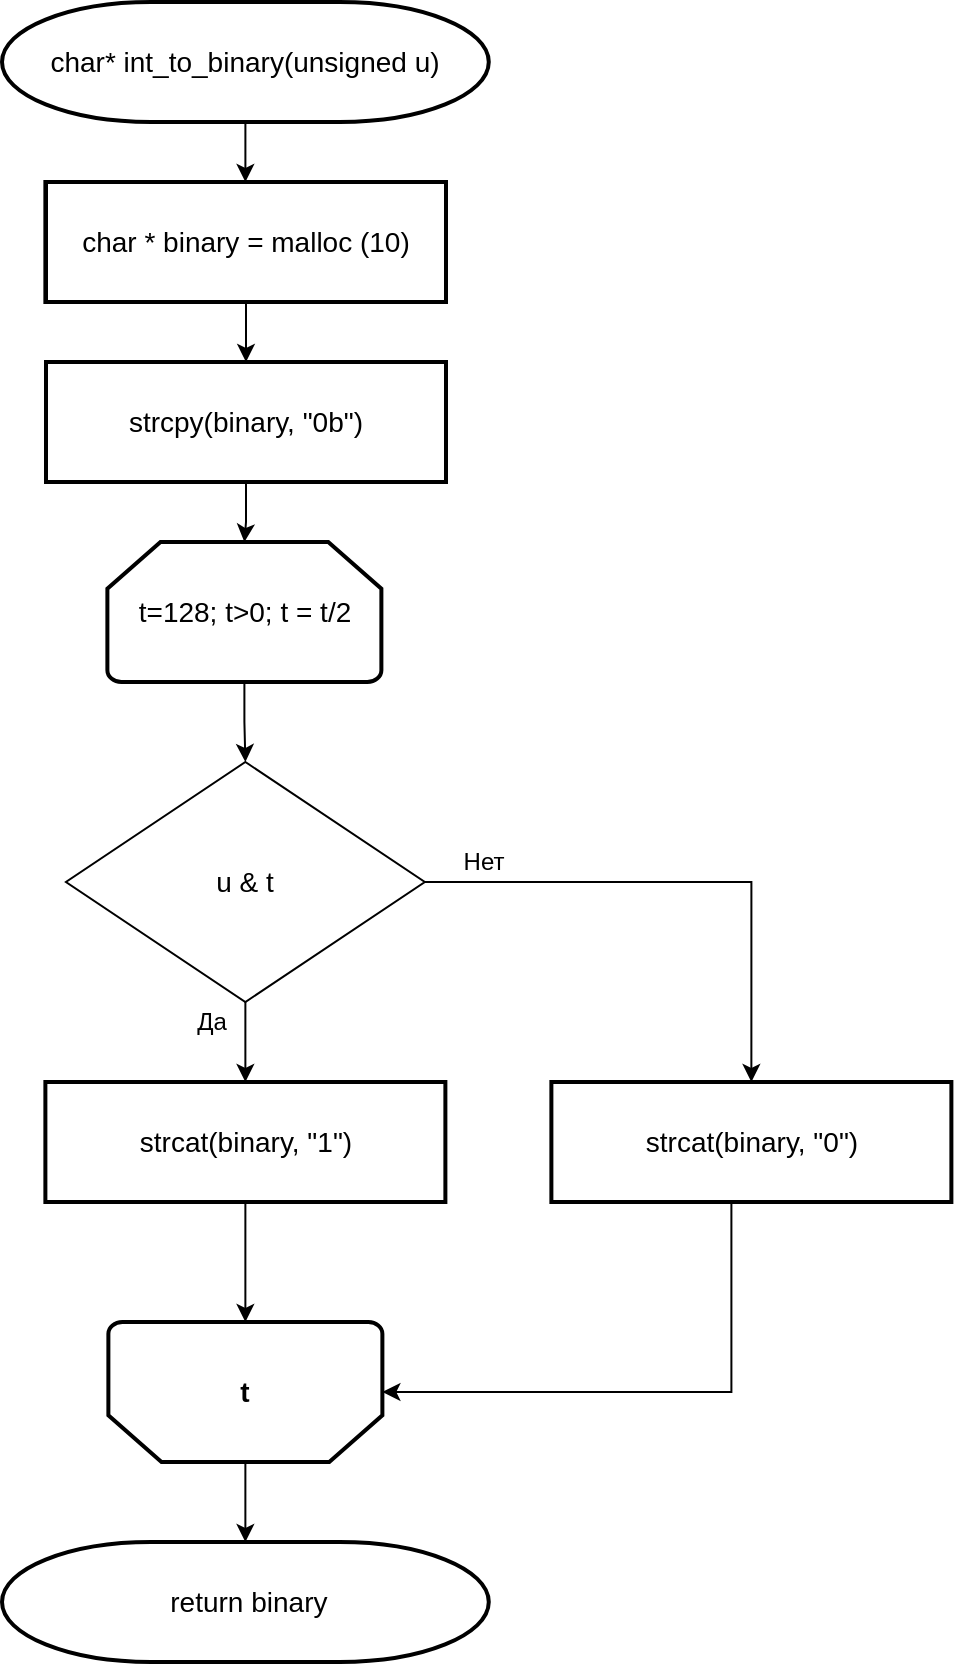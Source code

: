 <mxfile version="18.1.3" type="device" pages="4"><diagram id="RZBlCeHaIgd262HHwScz" name="Страница 4"><mxGraphModel dx="1930" dy="1858" grid="1" gridSize="10" guides="1" tooltips="1" connect="1" arrows="1" fold="1" page="1" pageScale="1" pageWidth="827" pageHeight="1169" math="0" shadow="0"><root><mxCell id="0"/><mxCell id="1" parent="0"/><mxCell id="jhAhyyFqpta1MqtW3xK4-3" value="" style="edgeStyle=orthogonalEdgeStyle;rounded=0;orthogonalLoop=1;jettySize=auto;html=1;" parent="1" source="-6PUoOLG6baFiOi4axAw-1" target="_v_wJwqDOhuebz1ksOa2-1" edge="1"><mxGeometry relative="1" as="geometry"/></mxCell><mxCell id="-6PUoOLG6baFiOi4axAw-1" value="&lt;font style=&quot;font-size: 14px&quot;&gt;char* int_to_binary(unsigned u)&lt;/font&gt;" style="strokeWidth=2;html=1;shape=mxgraph.flowchart.terminator;whiteSpace=wrap;" parent="1" vertex="1"><mxGeometry x="-535" y="-1120" width="243.39" height="60" as="geometry"/></mxCell><mxCell id="_v_wJwqDOhuebz1ksOa2-1" value="&lt;span style=&quot;font-size: 14px;&quot;&gt;char * binary = malloc (10)&lt;/span&gt;" style="whiteSpace=wrap;html=1;strokeWidth=2;align=center;" parent="1" vertex="1"><mxGeometry x="-513.31" y="-1030" width="200" height="60" as="geometry"/></mxCell><mxCell id="OI60DoisVA0e3efm9KWi-8" style="edgeStyle=orthogonalEdgeStyle;rounded=0;orthogonalLoop=1;jettySize=auto;html=1;entryX=0.5;entryY=0;entryDx=0;entryDy=0;fontSize=14;" parent="1" source="OI60DoisVA0e3efm9KWi-1" target="OI60DoisVA0e3efm9KWi-4" edge="1"><mxGeometry relative="1" as="geometry"/></mxCell><mxCell id="OI60DoisVA0e3efm9KWi-9" style="edgeStyle=orthogonalEdgeStyle;rounded=0;orthogonalLoop=1;jettySize=auto;html=1;entryX=0.5;entryY=0;entryDx=0;entryDy=0;fontSize=14;" parent="1" source="OI60DoisVA0e3efm9KWi-1" target="OI60DoisVA0e3efm9KWi-3" edge="1"><mxGeometry relative="1" as="geometry"/></mxCell><mxCell id="OI60DoisVA0e3efm9KWi-1" value="&lt;font style=&quot;font-size: 14px&quot;&gt;u &amp;amp; t&lt;/font&gt;" style="rhombus;whiteSpace=wrap;html=1;" parent="1" vertex="1"><mxGeometry x="-503.03" y="-740" width="179.44" height="120" as="geometry"/></mxCell><mxCell id="veVB0_XhEHEb5qYwjJTQ-8" value="" style="edgeStyle=orthogonalEdgeStyle;rounded=0;orthogonalLoop=1;jettySize=auto;html=1;fontSize=14;" parent="1" source="OI60DoisVA0e3efm9KWi-2" target="veVB0_XhEHEb5qYwjJTQ-7" edge="1"><mxGeometry relative="1" as="geometry"/></mxCell><mxCell id="OI60DoisVA0e3efm9KWi-2" value="&lt;span style=&quot;font-size: 14px;&quot;&gt;char * binary = malloc (10)&lt;/span&gt;" style="whiteSpace=wrap;html=1;strokeWidth=2;align=center;" parent="1" vertex="1"><mxGeometry x="-513.0" y="-1030" width="200" height="60" as="geometry"/></mxCell><mxCell id="OI60DoisVA0e3efm9KWi-10" style="edgeStyle=orthogonalEdgeStyle;rounded=0;orthogonalLoop=1;jettySize=auto;html=1;entryX=0.5;entryY=1;entryDx=0;entryDy=0;entryPerimeter=0;fontSize=14;" parent="1" source="OI60DoisVA0e3efm9KWi-3" target="OI60DoisVA0e3efm9KWi-6" edge="1"><mxGeometry relative="1" as="geometry"/></mxCell><mxCell id="OI60DoisVA0e3efm9KWi-3" value="&lt;span style=&quot;font-size: 14px;&quot;&gt;strcat(binary, &quot;1&quot;)&lt;/span&gt;" style="whiteSpace=wrap;html=1;strokeWidth=2;align=center;" parent="1" vertex="1"><mxGeometry x="-513.31" y="-580" width="200" height="60" as="geometry"/></mxCell><mxCell id="OI60DoisVA0e3efm9KWi-11" style="edgeStyle=orthogonalEdgeStyle;rounded=0;orthogonalLoop=1;jettySize=auto;html=1;entryX=0;entryY=0.5;entryDx=0;entryDy=0;entryPerimeter=0;fontSize=14;" parent="1" source="OI60DoisVA0e3efm9KWi-4" target="OI60DoisVA0e3efm9KWi-6" edge="1"><mxGeometry relative="1" as="geometry"><Array as="points"><mxPoint x="-170.31" y="-425"/></Array></mxGeometry></mxCell><mxCell id="OI60DoisVA0e3efm9KWi-4" value="&lt;span style=&quot;font-size: 14px;&quot;&gt;strcat(binary, &quot;0&quot;)&lt;/span&gt;" style="whiteSpace=wrap;html=1;strokeWidth=2;align=center;" parent="1" vertex="1"><mxGeometry x="-260.31" y="-580" width="200" height="60" as="geometry"/></mxCell><mxCell id="veVB0_XhEHEb5qYwjJTQ-6" value="" style="edgeStyle=orthogonalEdgeStyle;rounded=0;orthogonalLoop=1;jettySize=auto;html=1;fontSize=14;" parent="1" source="OI60DoisVA0e3efm9KWi-6" target="veVB0_XhEHEb5qYwjJTQ-5" edge="1"><mxGeometry relative="1" as="geometry"/></mxCell><mxCell id="OI60DoisVA0e3efm9KWi-6" value="&lt;span style=&quot;font-size: 14px&quot;&gt;&lt;b&gt;t&lt;/b&gt;&lt;/span&gt;" style="strokeWidth=2;html=1;shape=mxgraph.flowchart.loop_limit;whiteSpace=wrap;direction=west;" parent="1" vertex="1"><mxGeometry x="-481.81" y="-460" width="137" height="70" as="geometry"/></mxCell><mxCell id="OI60DoisVA0e3efm9KWi-12" value="" style="edgeStyle=orthogonalEdgeStyle;rounded=0;orthogonalLoop=1;jettySize=auto;html=1;fontSize=14;" parent="1" source="OI60DoisVA0e3efm9KWi-7" target="OI60DoisVA0e3efm9KWi-1" edge="1"><mxGeometry relative="1" as="geometry"/></mxCell><mxCell id="OI60DoisVA0e3efm9KWi-7" value="&lt;span style=&quot;font-size: 14px;&quot;&gt;t=128; t&amp;gt;0; t = t/2&lt;/span&gt;" style="strokeWidth=2;html=1;shape=mxgraph.flowchart.loop_limit;whiteSpace=wrap;" parent="1" vertex="1"><mxGeometry x="-482.31" y="-850" width="137" height="70" as="geometry"/></mxCell><mxCell id="isHU84wvp9DZSyyipATS-1" value="Нет" style="text;html=1;strokeColor=none;fillColor=none;align=center;verticalAlign=middle;whiteSpace=wrap;rounded=0;" parent="1" vertex="1"><mxGeometry x="-313.62" y="-700" width="40" height="20" as="geometry"/></mxCell><mxCell id="veVB0_XhEHEb5qYwjJTQ-1" value="Да" style="text;html=1;strokeColor=none;fillColor=none;align=center;verticalAlign=middle;whiteSpace=wrap;rounded=0;" parent="1" vertex="1"><mxGeometry x="-450.31" y="-620" width="40" height="20" as="geometry"/></mxCell><mxCell id="veVB0_XhEHEb5qYwjJTQ-5" value="&lt;font style=&quot;font-size: 14px&quot;&gt;&amp;nbsp;return binary&lt;/font&gt;" style="strokeWidth=2;html=1;shape=mxgraph.flowchart.terminator;whiteSpace=wrap;" parent="1" vertex="1"><mxGeometry x="-535" y="-350" width="243.39" height="60" as="geometry"/></mxCell><mxCell id="veVB0_XhEHEb5qYwjJTQ-9" value="" style="edgeStyle=orthogonalEdgeStyle;rounded=0;orthogonalLoop=1;jettySize=auto;html=1;fontSize=14;" parent="1" source="veVB0_XhEHEb5qYwjJTQ-7" target="OI60DoisVA0e3efm9KWi-7" edge="1"><mxGeometry relative="1" as="geometry"/></mxCell><mxCell id="veVB0_XhEHEb5qYwjJTQ-7" value="&lt;span style=&quot;font-size: 14px;&quot;&gt;strcpy(binary, &quot;0b&quot;)&lt;/span&gt;" style="whiteSpace=wrap;html=1;strokeWidth=2;align=center;" parent="1" vertex="1"><mxGeometry x="-513.0" y="-940" width="200" height="60" as="geometry"/></mxCell></root></mxGraphModel></diagram><diagram id="5pmUktmMNQ-OHTJifc32" name="Страница 5"><mxGraphModel dx="1930" dy="1858" grid="1" gridSize="10" guides="1" tooltips="1" connect="1" arrows="1" fold="1" page="1" pageScale="1" pageWidth="827" pageHeight="1169" math="0" shadow="0"><root><mxCell id="0"/><mxCell id="1" parent="0"/><mxCell id="HZsHZxV_C9yTUZ7lkMrr-2" value="" style="edgeStyle=orthogonalEdgeStyle;rounded=0;orthogonalLoop=1;jettySize=auto;html=1;fontSize=14;" parent="1" source="tV98-piYjZuV0lO605Qe-1" target="HZsHZxV_C9yTUZ7lkMrr-1" edge="1"><mxGeometry relative="1" as="geometry"/></mxCell><mxCell id="tV98-piYjZuV0lO605Qe-1" value="&lt;font style=&quot;font-size: 14px&quot;&gt;int task1()&lt;/font&gt;" style="strokeWidth=2;html=1;shape=mxgraph.flowchart.terminator;whiteSpace=wrap;" parent="1" vertex="1"><mxGeometry x="-535" y="-1120" width="243.39" height="60" as="geometry"/></mxCell><mxCell id="YlGIZAkA2Er9UILalm_4-2" style="edgeStyle=orthogonalEdgeStyle;rounded=0;orthogonalLoop=1;jettySize=auto;html=1;entryX=0.5;entryY=0;entryDx=0;entryDy=0;fontSize=14;" parent="1" source="HZsHZxV_C9yTUZ7lkMrr-1" target="Mt0Kh35GGkU9JGnvBtII-1" edge="1"><mxGeometry relative="1" as="geometry"/></mxCell><mxCell id="Dd7Mg5Lq-UXzBOpULqmf-3" style="edgeStyle=orthogonalEdgeStyle;rounded=0;orthogonalLoop=1;jettySize=auto;html=1;entryX=0.5;entryY=0;entryDx=0;entryDy=0;fontSize=14;" parent="1" source="HZsHZxV_C9yTUZ7lkMrr-1" target="YlGIZAkA2Er9UILalm_4-3" edge="1"><mxGeometry relative="1" as="geometry"/></mxCell><mxCell id="HZsHZxV_C9yTUZ7lkMrr-1" value="&lt;font style=&quot;font-size: 14px&quot;&gt;&lt;br&gt;(file = fopen(&quot;in.txt&quot;, &quot;r&quot;))&lt;br&gt;&amp;nbsp;== NULL&lt;/font&gt;" style="rhombus;whiteSpace=wrap;html=1;" parent="1" vertex="1"><mxGeometry x="-503.03" y="-1020" width="179.44" height="120" as="geometry"/></mxCell><mxCell id="kGFdAuNB6oueKC5qgeIV-2" value="" style="edgeStyle=orthogonalEdgeStyle;rounded=0;orthogonalLoop=1;jettySize=auto;html=1;" edge="1" parent="1" source="Mt0Kh35GGkU9JGnvBtII-1" target="kGFdAuNB6oueKC5qgeIV-1"><mxGeometry relative="1" as="geometry"/></mxCell><mxCell id="Mt0Kh35GGkU9JGnvBtII-1" value="&lt;font style=&quot;font-size: 14px&quot;&gt;Error! Can`t open file in.txt&lt;/font&gt;" style="shape=parallelogram;perimeter=parallelogramPerimeter;whiteSpace=wrap;html=1;fixedSize=1;" parent="1" vertex="1"><mxGeometry x="-310" y="-908" width="190" height="70" as="geometry"/></mxCell><mxCell id="Dd7Mg5Lq-UXzBOpULqmf-2" value="" style="edgeStyle=orthogonalEdgeStyle;rounded=0;orthogonalLoop=1;jettySize=auto;html=1;fontSize=14;" parent="1" source="YlGIZAkA2Er9UILalm_4-3" target="Dd7Mg5Lq-UXzBOpULqmf-1" edge="1"><mxGeometry relative="1" as="geometry"/></mxCell><mxCell id="YlGIZAkA2Er9UILalm_4-3" value="&lt;font style=&quot;font-size: 14px&quot;&gt;Read from file a,b&lt;/font&gt;" style="shape=parallelogram;perimeter=parallelogramPerimeter;whiteSpace=wrap;html=1;fixedSize=1;" parent="1" vertex="1"><mxGeometry x="-720" y="-908" width="190" height="70" as="geometry"/></mxCell><mxCell id="Dd7Mg5Lq-UXzBOpULqmf-5" value="" style="edgeStyle=orthogonalEdgeStyle;rounded=0;orthogonalLoop=1;jettySize=auto;html=1;fontSize=14;" parent="1" source="Dd7Mg5Lq-UXzBOpULqmf-1" target="Dd7Mg5Lq-UXzBOpULqmf-4" edge="1"><mxGeometry relative="1" as="geometry"/></mxCell><mxCell id="Dd7Mg5Lq-UXzBOpULqmf-1" value="&lt;span style=&quot;font-size: 14px;&quot;&gt;fclose(file)&lt;/span&gt;" style="whiteSpace=wrap;html=1;strokeWidth=1;align=center;" parent="1" vertex="1"><mxGeometry x="-725.0" y="-806" width="200" height="60" as="geometry"/></mxCell><mxCell id="Dd7Mg5Lq-UXzBOpULqmf-9" style="edgeStyle=orthogonalEdgeStyle;rounded=0;orthogonalLoop=1;jettySize=auto;html=1;entryX=0.5;entryY=0;entryDx=0;entryDy=0;fontSize=14;" parent="1" source="Dd7Mg5Lq-UXzBOpULqmf-4" target="Dd7Mg5Lq-UXzBOpULqmf-8" edge="1"><mxGeometry relative="1" as="geometry"/></mxCell><mxCell id="Dd7Mg5Lq-UXzBOpULqmf-4" value="&lt;font style=&quot;font-size: 14px&quot;&gt;Output a,b&lt;/font&gt;" style="shape=parallelogram;perimeter=parallelogramPerimeter;whiteSpace=wrap;html=1;fixedSize=1;" parent="1" vertex="1"><mxGeometry x="-720" y="-711" width="190" height="70" as="geometry"/></mxCell><mxCell id="Dd7Mg5Lq-UXzBOpULqmf-12" style="edgeStyle=orthogonalEdgeStyle;rounded=0;orthogonalLoop=1;jettySize=auto;html=1;entryX=0.5;entryY=0;entryDx=0;entryDy=0;fontSize=14;" parent="1" source="Dd7Mg5Lq-UXzBOpULqmf-8" target="Dd7Mg5Lq-UXzBOpULqmf-10" edge="1"><mxGeometry relative="1" as="geometry"/></mxCell><mxCell id="Dd7Mg5Lq-UXzBOpULqmf-15" style="edgeStyle=orthogonalEdgeStyle;rounded=0;orthogonalLoop=1;jettySize=auto;html=1;entryX=0.5;entryY=0;entryDx=0;entryDy=0;fontSize=14;" parent="1" source="Dd7Mg5Lq-UXzBOpULqmf-8" target="Dd7Mg5Lq-UXzBOpULqmf-14" edge="1"><mxGeometry relative="1" as="geometry"/></mxCell><mxCell id="Dd7Mg5Lq-UXzBOpULqmf-8" value="&lt;span style=&quot;font-size: 14px;&quot;&gt;&lt;br&gt;(file = fopen(&quot;out.txt&quot;, &quot;w&quot;)) ==&amp;nbsp;&amp;nbsp;NULL&lt;/span&gt;" style="rhombus;whiteSpace=wrap;html=1;" parent="1" vertex="1"><mxGeometry x="-489.44" y="-638" width="179.44" height="120" as="geometry"/></mxCell><mxCell id="kGFdAuNB6oueKC5qgeIV-5" value="" style="edgeStyle=orthogonalEdgeStyle;rounded=0;orthogonalLoop=1;jettySize=auto;html=1;" edge="1" parent="1" source="Dd7Mg5Lq-UXzBOpULqmf-10" target="kGFdAuNB6oueKC5qgeIV-4"><mxGeometry relative="1" as="geometry"/></mxCell><mxCell id="Dd7Mg5Lq-UXzBOpULqmf-10" value="&lt;font style=&quot;font-size: 14px&quot;&gt;Error! Can`t open file out.txt&lt;/font&gt;" style="shape=parallelogram;perimeter=parallelogramPerimeter;whiteSpace=wrap;html=1;fixedSize=1;" parent="1" vertex="1"><mxGeometry x="-300" y="-539" width="198.39" height="70" as="geometry"/></mxCell><mxCell id="Dd7Mg5Lq-UXzBOpULqmf-17" value="" style="edgeStyle=orthogonalEdgeStyle;rounded=0;orthogonalLoop=1;jettySize=auto;html=1;fontSize=14;" parent="1" source="Dd7Mg5Lq-UXzBOpULqmf-14" target="Dd7Mg5Lq-UXzBOpULqmf-16" edge="1"><mxGeometry relative="1" as="geometry"/></mxCell><mxCell id="Dd7Mg5Lq-UXzBOpULqmf-14" value="&lt;span style=&quot;font-size: 14px;&quot;&gt;Y = 16*(a + 3*b/2)&lt;/span&gt;" style="whiteSpace=wrap;html=1;strokeWidth=1;align=center;" parent="1" vertex="1"><mxGeometry x="-720.0" y="-533" width="200" height="60" as="geometry"/></mxCell><mxCell id="Dd7Mg5Lq-UXzBOpULqmf-19" value="" style="edgeStyle=orthogonalEdgeStyle;rounded=0;orthogonalLoop=1;jettySize=auto;html=1;fontSize=14;" parent="1" source="Dd7Mg5Lq-UXzBOpULqmf-16" target="Dd7Mg5Lq-UXzBOpULqmf-18" edge="1"><mxGeometry relative="1" as="geometry"/></mxCell><mxCell id="Dd7Mg5Lq-UXzBOpULqmf-16" value="&lt;font style=&quot;font-size: 14px&quot;&gt;Output Y&lt;/font&gt;" style="shape=parallelogram;perimeter=parallelogramPerimeter;whiteSpace=wrap;html=1;fixedSize=1;" parent="1" vertex="1"><mxGeometry x="-715" y="-443" width="190" height="70" as="geometry"/></mxCell><mxCell id="Dd7Mg5Lq-UXzBOpULqmf-21" style="edgeStyle=orthogonalEdgeStyle;rounded=0;orthogonalLoop=1;jettySize=auto;html=1;entryX=0;entryY=0.5;entryDx=0;entryDy=0;fontSize=14;" parent="1" source="Dd7Mg5Lq-UXzBOpULqmf-18" target="Dd7Mg5Lq-UXzBOpULqmf-20" edge="1"><mxGeometry relative="1" as="geometry"/></mxCell><mxCell id="Dd7Mg5Lq-UXzBOpULqmf-18" value="&lt;font style=&quot;font-size: 14px&quot;&gt;Output&amp;nbsp; Y in file&lt;/font&gt;" style="shape=parallelogram;perimeter=parallelogramPerimeter;whiteSpace=wrap;html=1;fixedSize=1;" parent="1" vertex="1"><mxGeometry x="-715" y="-338" width="190" height="70" as="geometry"/></mxCell><mxCell id="Dd7Mg5Lq-UXzBOpULqmf-25" value="" style="edgeStyle=orthogonalEdgeStyle;rounded=0;orthogonalLoop=1;jettySize=auto;html=1;fontSize=14;" parent="1" source="Dd7Mg5Lq-UXzBOpULqmf-20" target="Dd7Mg5Lq-UXzBOpULqmf-23" edge="1"><mxGeometry relative="1" as="geometry"/></mxCell><mxCell id="Dd7Mg5Lq-UXzBOpULqmf-20" value="&lt;span style=&quot;font-size: 14px;&quot;&gt;Y = (a+((b &amp;lt;&amp;lt; 2) - b &amp;gt;&amp;gt; 1)) &amp;lt;&amp;lt; 4&lt;/span&gt;" style="whiteSpace=wrap;html=1;strokeWidth=2;align=center;" parent="1" vertex="1"><mxGeometry x="-491.61" y="-333" width="200" height="60" as="geometry"/></mxCell><mxCell id="Dd7Mg5Lq-UXzBOpULqmf-22" value="" style="edgeStyle=orthogonalEdgeStyle;rounded=0;orthogonalLoop=1;jettySize=auto;html=1;fontSize=14;" parent="1" source="Dd7Mg5Lq-UXzBOpULqmf-23" target="Dd7Mg5Lq-UXzBOpULqmf-24" edge="1"><mxGeometry relative="1" as="geometry"/></mxCell><mxCell id="Dd7Mg5Lq-UXzBOpULqmf-23" value="&lt;font style=&quot;font-size: 14px&quot;&gt;Output Y&lt;/font&gt;" style="shape=parallelogram;perimeter=parallelogramPerimeter;whiteSpace=wrap;html=1;fixedSize=1;" parent="1" vertex="1"><mxGeometry x="-486.61" y="-240" width="190" height="70" as="geometry"/></mxCell><mxCell id="Dd7Mg5Lq-UXzBOpULqmf-27" value="" style="edgeStyle=orthogonalEdgeStyle;rounded=0;orthogonalLoop=1;jettySize=auto;html=1;fontSize=14;" parent="1" source="Dd7Mg5Lq-UXzBOpULqmf-24" target="Dd7Mg5Lq-UXzBOpULqmf-26" edge="1"><mxGeometry relative="1" as="geometry"/></mxCell><mxCell id="Dd7Mg5Lq-UXzBOpULqmf-24" value="&lt;font style=&quot;font-size: 14px&quot;&gt;Output&amp;nbsp; Y in file&lt;/font&gt;" style="shape=parallelogram;perimeter=parallelogramPerimeter;whiteSpace=wrap;html=1;fixedSize=1;" parent="1" vertex="1"><mxGeometry x="-486.61" y="-139" width="190" height="70" as="geometry"/></mxCell><mxCell id="jqO1knEfj4K9N8emtmbr-2" value="" style="edgeStyle=orthogonalEdgeStyle;rounded=0;orthogonalLoop=1;jettySize=auto;html=1;fontSize=14;" parent="1" source="Dd7Mg5Lq-UXzBOpULqmf-26" target="jqO1knEfj4K9N8emtmbr-1" edge="1"><mxGeometry relative="1" as="geometry"/></mxCell><mxCell id="Dd7Mg5Lq-UXzBOpULqmf-26" value="&lt;span style=&quot;font-size: 14px;&quot;&gt;fclose(file)&lt;/span&gt;" style="whiteSpace=wrap;html=1;strokeWidth=2;align=center;" parent="1" vertex="1"><mxGeometry x="-491.61" y="-35" width="200" height="60" as="geometry"/></mxCell><mxCell id="jqO1knEfj4K9N8emtmbr-1" value="&lt;font style=&quot;font-size: 14px&quot;&gt;Кінець функції&lt;/font&gt;" style="strokeWidth=2;html=1;shape=mxgraph.flowchart.terminator;whiteSpace=wrap;" parent="1" vertex="1"><mxGeometry x="-466.61" y="57" width="150" height="60" as="geometry"/></mxCell><mxCell id="kGFdAuNB6oueKC5qgeIV-3" style="edgeStyle=orthogonalEdgeStyle;rounded=0;orthogonalLoop=1;jettySize=auto;html=1;entryX=1;entryY=0.5;entryDx=0;entryDy=0;entryPerimeter=0;" edge="1" parent="1" source="kGFdAuNB6oueKC5qgeIV-1" target="jqO1knEfj4K9N8emtmbr-1"><mxGeometry relative="1" as="geometry"><Array as="points"><mxPoint x="-80" y="-776"/><mxPoint x="-80" y="87"/></Array></mxGeometry></mxCell><mxCell id="kGFdAuNB6oueKC5qgeIV-1" value="&lt;span style=&quot;font-size: 14px;&quot;&gt;return EXIT_FAILURE&lt;/span&gt;" style="whiteSpace=wrap;html=1;strokeWidth=1;align=center;" vertex="1" parent="1"><mxGeometry x="-315.0" y="-806" width="200" height="60" as="geometry"/></mxCell><mxCell id="kGFdAuNB6oueKC5qgeIV-6" style="edgeStyle=orthogonalEdgeStyle;rounded=0;orthogonalLoop=1;jettySize=auto;html=1;entryX=1;entryY=0.5;entryDx=0;entryDy=0;entryPerimeter=0;" edge="1" parent="1" source="kGFdAuNB6oueKC5qgeIV-4" target="jqO1knEfj4K9N8emtmbr-1"><mxGeometry relative="1" as="geometry"><Array as="points"><mxPoint x="-80" y="-411"/><mxPoint x="-80" y="87"/></Array></mxGeometry></mxCell><mxCell id="kGFdAuNB6oueKC5qgeIV-4" value="&lt;span style=&quot;font-size: 14px;&quot;&gt;return EXIT_FAILURE&lt;/span&gt;" style="whiteSpace=wrap;html=1;strokeWidth=1;align=center;" vertex="1" parent="1"><mxGeometry x="-300.61" y="-441" width="200" height="60" as="geometry"/></mxCell><mxCell id="azAOP7hEJq-lkUkA94SX-1" value="Да" style="text;html=1;strokeColor=none;fillColor=none;align=center;verticalAlign=middle;whiteSpace=wrap;rounded=0;" vertex="1" parent="1"><mxGeometry x="-316.61" y="-990" width="40" height="20" as="geometry"/></mxCell><mxCell id="fbBEE-xjutxsbaxJlNhO-1" value="Нет" style="text;html=1;strokeColor=none;fillColor=none;align=center;verticalAlign=middle;whiteSpace=wrap;rounded=0;" vertex="1" parent="1"><mxGeometry x="-543.03" y="-990" width="40" height="20" as="geometry"/></mxCell><mxCell id="fbBEE-xjutxsbaxJlNhO-2" value="Нет" style="text;html=1;strokeColor=none;fillColor=none;align=center;verticalAlign=middle;whiteSpace=wrap;rounded=0;" vertex="1" parent="1"><mxGeometry x="-531.61" y="-604.5" width="40" height="20" as="geometry"/></mxCell><mxCell id="fbBEE-xjutxsbaxJlNhO-3" value="Да" style="text;html=1;strokeColor=none;fillColor=none;align=center;verticalAlign=middle;whiteSpace=wrap;rounded=0;" vertex="1" parent="1"><mxGeometry x="-310.0" y="-604" width="40" height="20" as="geometry"/></mxCell></root></mxGraphModel></diagram><diagram id="q8bLVbU5MAFBRdjM6awA" name="Страница 6"><mxGraphModel dx="1930" dy="1858" grid="1" gridSize="10" guides="1" tooltips="1" connect="1" arrows="1" fold="1" page="1" pageScale="1" pageWidth="827" pageHeight="1169" math="0" shadow="0"><root><mxCell id="0"/><mxCell id="1" parent="0"/><mxCell id="WNRqQTY9HR2nnOY809GB-2" value="" style="edgeStyle=orthogonalEdgeStyle;rounded=0;orthogonalLoop=1;jettySize=auto;html=1;fontSize=14;" parent="1" source="FTTQl_8FGbr8HsXyY_Ls-1" target="WNRqQTY9HR2nnOY809GB-1" edge="1"><mxGeometry relative="1" as="geometry"/></mxCell><mxCell id="FTTQl_8FGbr8HsXyY_Ls-1" value="&lt;font style=&quot;font-size: 14px&quot;&gt;int task2()&lt;/font&gt;" style="strokeWidth=2;html=1;shape=mxgraph.flowchart.terminator;whiteSpace=wrap;" parent="1" vertex="1"><mxGeometry x="-535" y="-1120" width="243.39" height="60" as="geometry"/></mxCell><mxCell id="WNRqQTY9HR2nnOY809GB-8" value="" style="edgeStyle=orthogonalEdgeStyle;rounded=0;orthogonalLoop=1;jettySize=auto;html=1;fontSize=14;" parent="1" source="lzQnz3Y_GkO_0-zyxz6F-1" target="WNRqQTY9HR2nnOY809GB-4" edge="1"><mxGeometry relative="1" as="geometry"/></mxCell><mxCell id="lzQnz3Y_GkO_0-zyxz6F-1" value="&lt;font style=&quot;font-size: 14px&quot;&gt;Output number&lt;/font&gt;" style="shape=parallelogram;perimeter=parallelogramPerimeter;whiteSpace=wrap;html=1;fixedSize=1;" parent="1" vertex="1"><mxGeometry x="-508.31" y="-910" width="190" height="70" as="geometry"/></mxCell><mxCell id="WNRqQTY9HR2nnOY809GB-3" value="" style="edgeStyle=orthogonalEdgeStyle;rounded=0;orthogonalLoop=1;jettySize=auto;html=1;fontSize=14;" parent="1" source="WNRqQTY9HR2nnOY809GB-1" target="lzQnz3Y_GkO_0-zyxz6F-1" edge="1"><mxGeometry relative="1" as="geometry"/></mxCell><mxCell id="WNRqQTY9HR2nnOY809GB-1" value="&lt;div style=&quot;&quot;&gt;&lt;span style=&quot;font-size: 14px;&quot;&gt;BIT0=0,&amp;nbsp;&lt;/span&gt;&lt;span style=&quot;font-size: 14px; background-color: initial;&quot;&gt;BIT1=1, ...,&amp;nbsp;&lt;/span&gt;&lt;span style=&quot;font-size: 14px; background-color: initial;&quot;&gt;BIT7=7&lt;/span&gt;&lt;/div&gt;&lt;div style=&quot;font-size: 14px;&quot;&gt;&lt;/div&gt;&lt;span style=&quot;font-size: 14px;&quot;&gt;number = 124&lt;/span&gt;" style="whiteSpace=wrap;html=1;strokeWidth=2;align=center;" parent="1" vertex="1"><mxGeometry x="-513.31" y="-1010" width="200" height="60" as="geometry"/></mxCell><mxCell id="WNRqQTY9HR2nnOY809GB-9" value="" style="edgeStyle=orthogonalEdgeStyle;rounded=0;orthogonalLoop=1;jettySize=auto;html=1;fontSize=14;" parent="1" source="WNRqQTY9HR2nnOY809GB-4" target="WNRqQTY9HR2nnOY809GB-7" edge="1"><mxGeometry relative="1" as="geometry"/></mxCell><mxCell id="WNRqQTY9HR2nnOY809GB-4" value="&lt;span style=&quot;font-size: 14px;&quot;&gt;highlight = number &amp;amp; ((1&amp;lt;&amp;lt;BIT3) | (1&amp;lt;&amp;lt;BIT4) | (1&amp;lt;&amp;lt;BIT5));&lt;/span&gt;" style="whiteSpace=wrap;html=1;strokeWidth=2;align=center;" parent="1" vertex="1"><mxGeometry x="-513" y="-800" width="200" height="60" as="geometry"/></mxCell><mxCell id="zBrtyknDg3AmkGQl3Y8T-2" value="" style="edgeStyle=orthogonalEdgeStyle;rounded=0;orthogonalLoop=1;jettySize=auto;html=1;fontSize=14;" parent="1" source="WNRqQTY9HR2nnOY809GB-5" target="WNRqQTY9HR2nnOY809GB-12" edge="1"><mxGeometry relative="1" as="geometry"/></mxCell><mxCell id="WNRqQTY9HR2nnOY809GB-5" value="&lt;span style=&quot;font-size: 14px;&quot;&gt;invert = number ^ (1&amp;lt;&amp;lt;BIT2)&lt;/span&gt;" style="whiteSpace=wrap;html=1;strokeWidth=2;align=center;" parent="1" vertex="1"><mxGeometry x="-513" y="-520" width="200" height="60" as="geometry"/></mxCell><mxCell id="WNRqQTY9HR2nnOY809GB-11" value="" style="edgeStyle=orthogonalEdgeStyle;rounded=0;orthogonalLoop=1;jettySize=auto;html=1;fontSize=14;" parent="1" source="WNRqQTY9HR2nnOY809GB-6" target="WNRqQTY9HR2nnOY809GB-5" edge="1"><mxGeometry relative="1" as="geometry"/></mxCell><mxCell id="WNRqQTY9HR2nnOY809GB-6" value="&lt;span style=&quot;font-size: 14px;&quot;&gt;set_one = number | &lt;br&gt;((1&amp;lt;&amp;lt;BIT6) | (1&amp;lt;&amp;lt;BIT7))&lt;/span&gt;" style="whiteSpace=wrap;html=1;strokeWidth=2;align=center;" parent="1" vertex="1"><mxGeometry x="-513" y="-614.5" width="200" height="60" as="geometry"/></mxCell><mxCell id="WNRqQTY9HR2nnOY809GB-10" value="" style="edgeStyle=orthogonalEdgeStyle;rounded=0;orthogonalLoop=1;jettySize=auto;html=1;fontSize=14;" parent="1" source="WNRqQTY9HR2nnOY809GB-7" target="WNRqQTY9HR2nnOY809GB-6" edge="1"><mxGeometry relative="1" as="geometry"/></mxCell><mxCell id="WNRqQTY9HR2nnOY809GB-7" value="&lt;span style=&quot;font-size: 14px;&quot;&gt;set_null = number &amp;amp; &lt;br&gt;~((1&amp;lt;&amp;lt;BIT1) | (1&amp;lt;&amp;lt;BIT2));&lt;/span&gt;" style="whiteSpace=wrap;html=1;strokeWidth=2;align=center;" parent="1" vertex="1"><mxGeometry x="-513" y="-710" width="200" height="60" as="geometry"/></mxCell><mxCell id="zBrtyknDg3AmkGQl3Y8T-3" value="" style="edgeStyle=orthogonalEdgeStyle;rounded=0;orthogonalLoop=1;jettySize=auto;html=1;fontSize=14;" parent="1" source="WNRqQTY9HR2nnOY809GB-12" target="HKQxDRK_SmMsrGCuVf8j-1" edge="1"><mxGeometry relative="1" as="geometry"/></mxCell><mxCell id="WNRqQTY9HR2nnOY809GB-12" value="&lt;font style=&quot;font-size: 14px&quot;&gt;Output&amp;nbsp;number, highlight, set_null, set_one, invert&lt;/font&gt;" style="shape=parallelogram;perimeter=parallelogramPerimeter;whiteSpace=wrap;html=1;fixedSize=1;" parent="1" vertex="1"><mxGeometry x="-508.0" y="-420" width="190" height="70" as="geometry"/></mxCell><mxCell id="zBrtyknDg3AmkGQl3Y8T-4" value="" style="edgeStyle=orthogonalEdgeStyle;rounded=0;orthogonalLoop=1;jettySize=auto;html=1;fontSize=14;" parent="1" source="HKQxDRK_SmMsrGCuVf8j-1" target="zBrtyknDg3AmkGQl3Y8T-1" edge="1"><mxGeometry relative="1" as="geometry"/></mxCell><mxCell id="HKQxDRK_SmMsrGCuVf8j-1" value="&lt;span style=&quot;font-size: 14px;&quot;&gt;Output&lt;br&gt;int_to_binary(number), int_to_binary(highlight), int_to_binary(set_null), int_to_binary(set_one), int_to_binary(invert))&lt;/span&gt;" style="shape=process;whiteSpace=wrap;html=1;backgroundOutline=1;fillColor=#FFFFFF;" parent="1" vertex="1"><mxGeometry x="-556" y="-300" width="285" height="110" as="geometry"/></mxCell><mxCell id="zBrtyknDg3AmkGQl3Y8T-1" value="&lt;font style=&quot;font-size: 14px&quot;&gt;Кінець функції&lt;/font&gt;" style="strokeWidth=2;html=1;shape=mxgraph.flowchart.terminator;whiteSpace=wrap;" parent="1" vertex="1"><mxGeometry x="-488" y="-150" width="150" height="60" as="geometry"/></mxCell></root></mxGraphModel></diagram><diagram id="Rfxdn3aMXpPOKVjS-51q" name="Страница 7"><mxGraphModel dx="1930" dy="1858" grid="1" gridSize="10" guides="1" tooltips="1" connect="1" arrows="1" fold="1" page="1" pageScale="1" pageWidth="827" pageHeight="1169" math="0" shadow="0"><root><mxCell id="0"/><mxCell id="1" parent="0"/><mxCell id="VSU45aQUKaQ2tMElLccF-2" value="" style="edgeStyle=orthogonalEdgeStyle;rounded=0;orthogonalLoop=1;jettySize=auto;html=1;" edge="1" parent="1" source="jV1xlYYd1R3vVUE2jWv5-1" target="VSU45aQUKaQ2tMElLccF-1"><mxGeometry relative="1" as="geometry"/></mxCell><mxCell id="jV1xlYYd1R3vVUE2jWv5-1" value="&lt;span style=&quot;font-size: 14px;&quot;&gt;Begin&lt;/span&gt;" style="strokeWidth=2;html=1;shape=mxgraph.flowchart.terminator;whiteSpace=wrap;" parent="1" vertex="1"><mxGeometry x="-535" y="-1120" width="205" height="60" as="geometry"/></mxCell><mxCell id="zR2EiIFqZ831IJYCu0an-2" value="&lt;span style=&quot;font-size: 14px;&quot;&gt;Finish&lt;/span&gt;" style="strokeWidth=2;html=1;shape=mxgraph.flowchart.terminator;whiteSpace=wrap;" parent="1" vertex="1"><mxGeometry x="-536.5" y="-830" width="205" height="60" as="geometry"/></mxCell><mxCell id="VSU45aQUKaQ2tMElLccF-4" value="" style="edgeStyle=orthogonalEdgeStyle;rounded=0;orthogonalLoop=1;jettySize=auto;html=1;" edge="1" parent="1" source="VSU45aQUKaQ2tMElLccF-1" target="VSU45aQUKaQ2tMElLccF-3"><mxGeometry relative="1" as="geometry"/></mxCell><mxCell id="VSU45aQUKaQ2tMElLccF-1" value="&lt;div&gt;&lt;span style=&quot;font-size: 14px;&quot;&gt;&lt;b&gt;&amp;nbsp;task1()&lt;/b&gt;&lt;/span&gt;&lt;br&gt;&lt;/div&gt;" style="shape=process;whiteSpace=wrap;html=1;backgroundOutline=1;" vertex="1" parent="1"><mxGeometry x="-531.15" y="-1020" width="196.65" height="50" as="geometry"/></mxCell><mxCell id="VSU45aQUKaQ2tMElLccF-5" value="" style="edgeStyle=orthogonalEdgeStyle;rounded=0;orthogonalLoop=1;jettySize=auto;html=1;" edge="1" parent="1" source="VSU45aQUKaQ2tMElLccF-3" target="zR2EiIFqZ831IJYCu0an-2"><mxGeometry relative="1" as="geometry"/></mxCell><mxCell id="VSU45aQUKaQ2tMElLccF-3" value="&lt;div&gt;&lt;span style=&quot;font-size: 14px;&quot;&gt;&lt;b&gt;task2()&lt;/b&gt;&lt;/span&gt;&lt;br&gt;&lt;/div&gt;" style="shape=process;whiteSpace=wrap;html=1;backgroundOutline=1;" vertex="1" parent="1"><mxGeometry x="-531.65" y="-925" width="196.65" height="50" as="geometry"/></mxCell></root></mxGraphModel></diagram></mxfile>